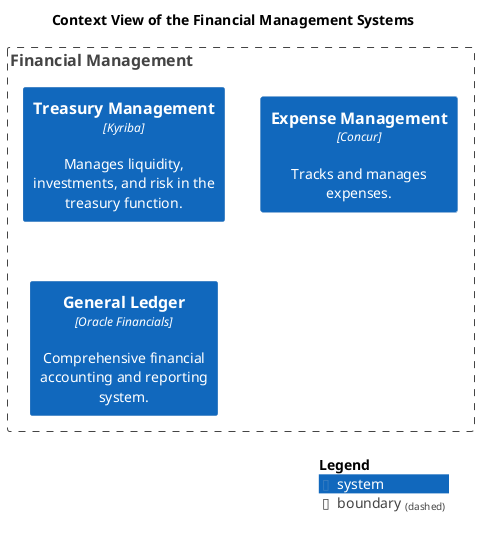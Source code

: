 @startuml context-view
!include <C4/C4_Context.puml>
!include <awslib14/AWSCommon>
!include <awslib14/AWSC4Integration>
!include <azure/AzureCommon>
!include <azure/AzureC4Integration>
!include <tupadr3/common>


LAYOUT_TOP_DOWN()




title Context View of the Financial Management Systems
Boundary(mybank_financialManagement_contextBoundary, "Financial Management") {
  System(mybank_financialManagement_treasuryManagementSystem, "Treasury Management", $descr="Manages liquidity, investments, and risk in the treasury function.", $type="Kyriba")
  System(mybank_financialManagement_expenseManagementSystem, "Expense Management", $descr="Tracks and manages expenses.", $type="Concur")
  System(mybank_financialManagement_generalLedgerSystem, "General Ledger", $descr="Comprehensive financial accounting and reporting system.", $type="Oracle Financials")
}
SHOW_LEGEND()
@enduml
